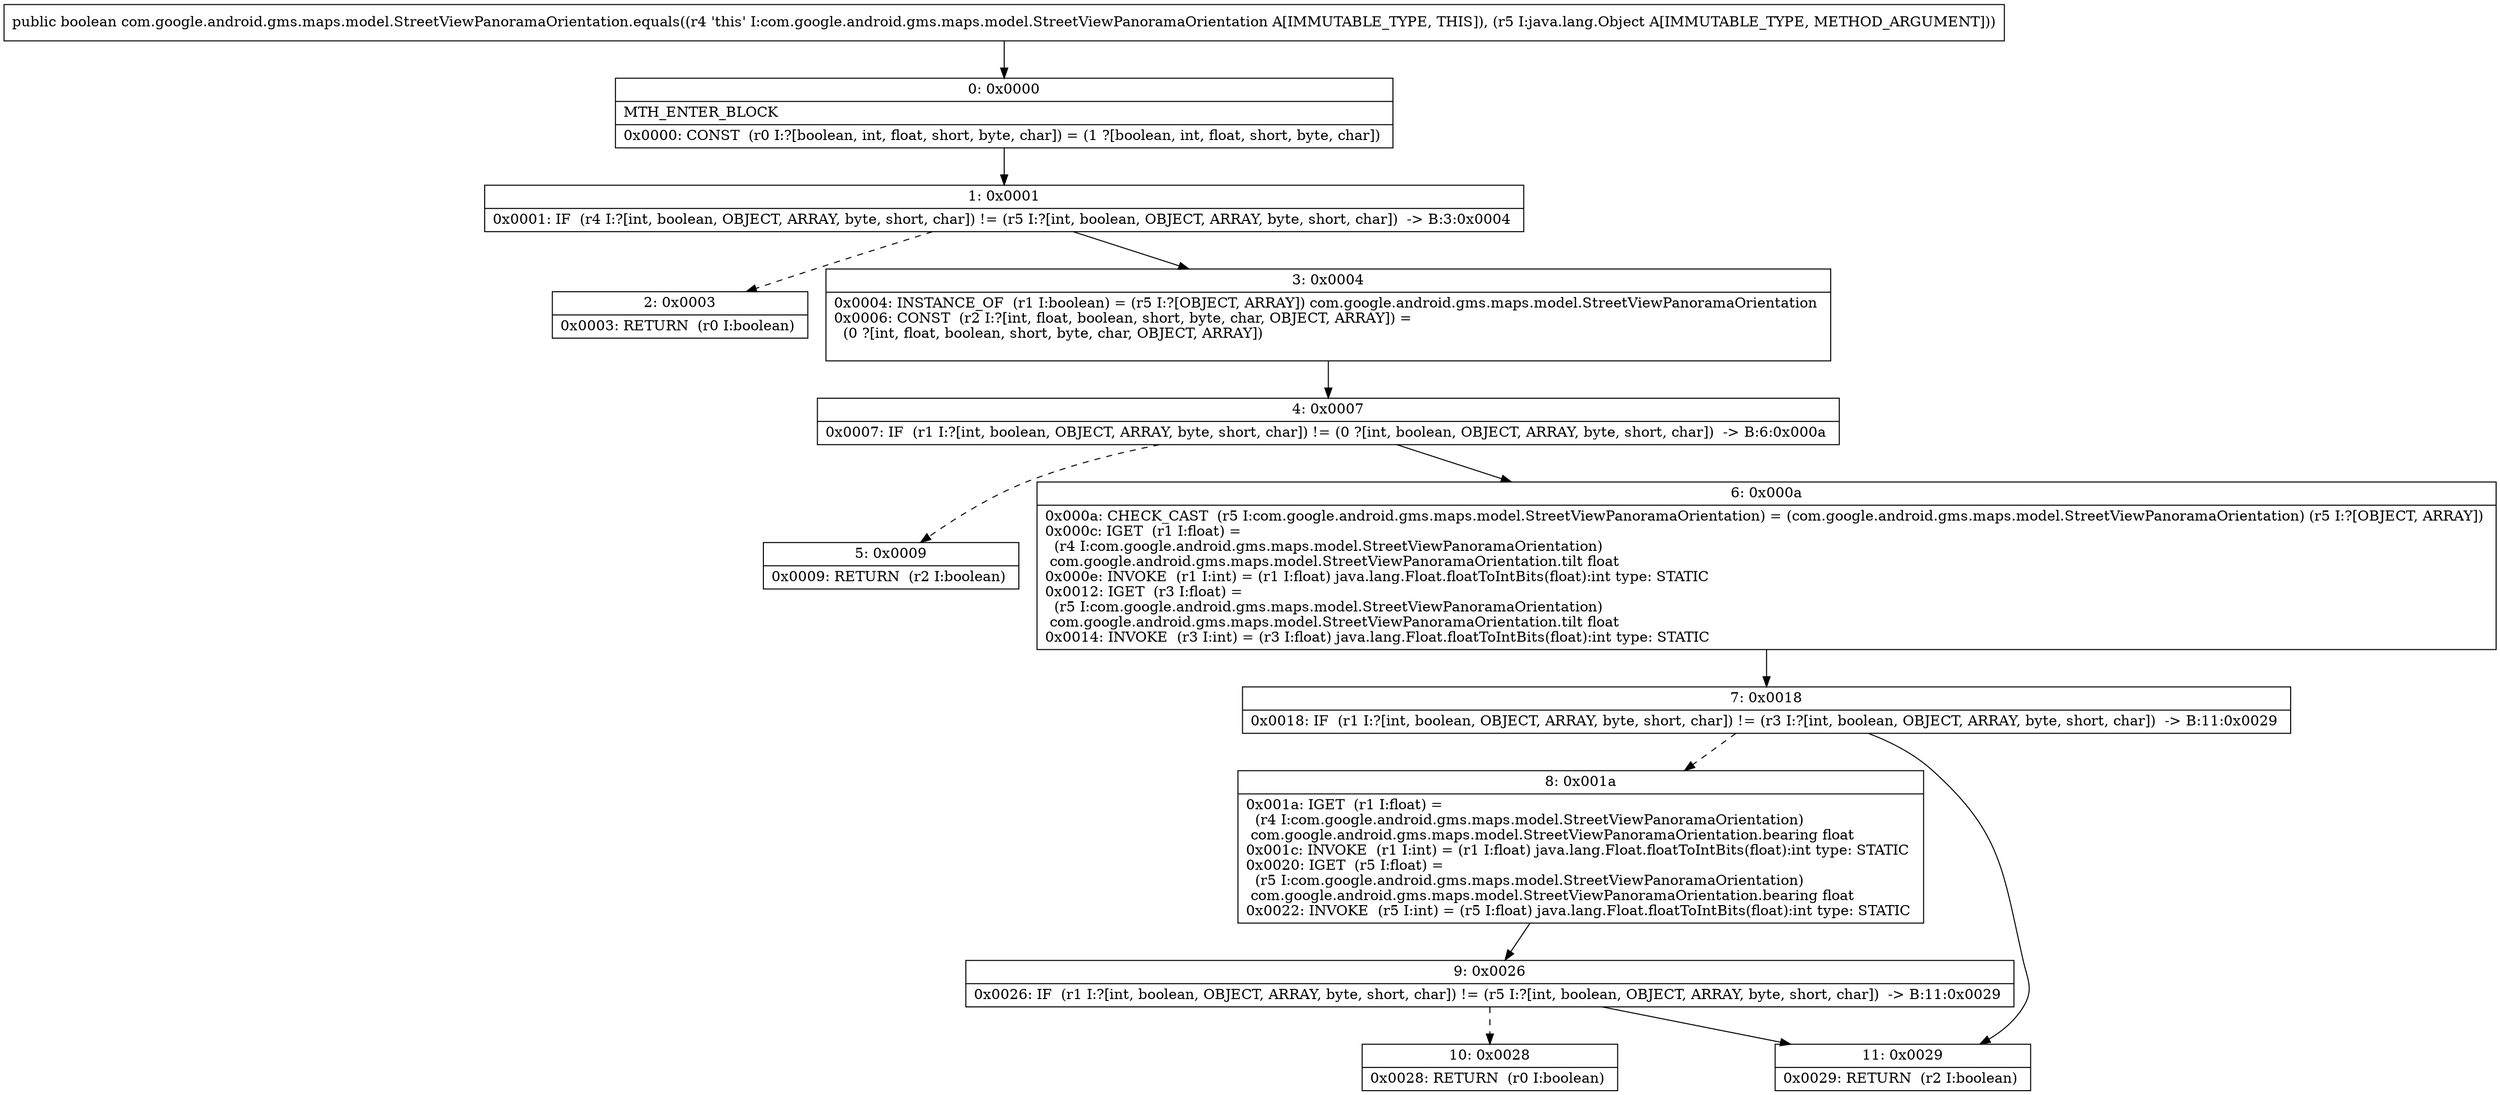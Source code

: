 digraph "CFG forcom.google.android.gms.maps.model.StreetViewPanoramaOrientation.equals(Ljava\/lang\/Object;)Z" {
Node_0 [shape=record,label="{0\:\ 0x0000|MTH_ENTER_BLOCK\l|0x0000: CONST  (r0 I:?[boolean, int, float, short, byte, char]) = (1 ?[boolean, int, float, short, byte, char]) \l}"];
Node_1 [shape=record,label="{1\:\ 0x0001|0x0001: IF  (r4 I:?[int, boolean, OBJECT, ARRAY, byte, short, char]) != (r5 I:?[int, boolean, OBJECT, ARRAY, byte, short, char])  \-\> B:3:0x0004 \l}"];
Node_2 [shape=record,label="{2\:\ 0x0003|0x0003: RETURN  (r0 I:boolean) \l}"];
Node_3 [shape=record,label="{3\:\ 0x0004|0x0004: INSTANCE_OF  (r1 I:boolean) = (r5 I:?[OBJECT, ARRAY]) com.google.android.gms.maps.model.StreetViewPanoramaOrientation \l0x0006: CONST  (r2 I:?[int, float, boolean, short, byte, char, OBJECT, ARRAY]) = \l  (0 ?[int, float, boolean, short, byte, char, OBJECT, ARRAY])\l \l}"];
Node_4 [shape=record,label="{4\:\ 0x0007|0x0007: IF  (r1 I:?[int, boolean, OBJECT, ARRAY, byte, short, char]) != (0 ?[int, boolean, OBJECT, ARRAY, byte, short, char])  \-\> B:6:0x000a \l}"];
Node_5 [shape=record,label="{5\:\ 0x0009|0x0009: RETURN  (r2 I:boolean) \l}"];
Node_6 [shape=record,label="{6\:\ 0x000a|0x000a: CHECK_CAST  (r5 I:com.google.android.gms.maps.model.StreetViewPanoramaOrientation) = (com.google.android.gms.maps.model.StreetViewPanoramaOrientation) (r5 I:?[OBJECT, ARRAY]) \l0x000c: IGET  (r1 I:float) = \l  (r4 I:com.google.android.gms.maps.model.StreetViewPanoramaOrientation)\l com.google.android.gms.maps.model.StreetViewPanoramaOrientation.tilt float \l0x000e: INVOKE  (r1 I:int) = (r1 I:float) java.lang.Float.floatToIntBits(float):int type: STATIC \l0x0012: IGET  (r3 I:float) = \l  (r5 I:com.google.android.gms.maps.model.StreetViewPanoramaOrientation)\l com.google.android.gms.maps.model.StreetViewPanoramaOrientation.tilt float \l0x0014: INVOKE  (r3 I:int) = (r3 I:float) java.lang.Float.floatToIntBits(float):int type: STATIC \l}"];
Node_7 [shape=record,label="{7\:\ 0x0018|0x0018: IF  (r1 I:?[int, boolean, OBJECT, ARRAY, byte, short, char]) != (r3 I:?[int, boolean, OBJECT, ARRAY, byte, short, char])  \-\> B:11:0x0029 \l}"];
Node_8 [shape=record,label="{8\:\ 0x001a|0x001a: IGET  (r1 I:float) = \l  (r4 I:com.google.android.gms.maps.model.StreetViewPanoramaOrientation)\l com.google.android.gms.maps.model.StreetViewPanoramaOrientation.bearing float \l0x001c: INVOKE  (r1 I:int) = (r1 I:float) java.lang.Float.floatToIntBits(float):int type: STATIC \l0x0020: IGET  (r5 I:float) = \l  (r5 I:com.google.android.gms.maps.model.StreetViewPanoramaOrientation)\l com.google.android.gms.maps.model.StreetViewPanoramaOrientation.bearing float \l0x0022: INVOKE  (r5 I:int) = (r5 I:float) java.lang.Float.floatToIntBits(float):int type: STATIC \l}"];
Node_9 [shape=record,label="{9\:\ 0x0026|0x0026: IF  (r1 I:?[int, boolean, OBJECT, ARRAY, byte, short, char]) != (r5 I:?[int, boolean, OBJECT, ARRAY, byte, short, char])  \-\> B:11:0x0029 \l}"];
Node_10 [shape=record,label="{10\:\ 0x0028|0x0028: RETURN  (r0 I:boolean) \l}"];
Node_11 [shape=record,label="{11\:\ 0x0029|0x0029: RETURN  (r2 I:boolean) \l}"];
MethodNode[shape=record,label="{public boolean com.google.android.gms.maps.model.StreetViewPanoramaOrientation.equals((r4 'this' I:com.google.android.gms.maps.model.StreetViewPanoramaOrientation A[IMMUTABLE_TYPE, THIS]), (r5 I:java.lang.Object A[IMMUTABLE_TYPE, METHOD_ARGUMENT])) }"];
MethodNode -> Node_0;
Node_0 -> Node_1;
Node_1 -> Node_2[style=dashed];
Node_1 -> Node_3;
Node_3 -> Node_4;
Node_4 -> Node_5[style=dashed];
Node_4 -> Node_6;
Node_6 -> Node_7;
Node_7 -> Node_8[style=dashed];
Node_7 -> Node_11;
Node_8 -> Node_9;
Node_9 -> Node_10[style=dashed];
Node_9 -> Node_11;
}

